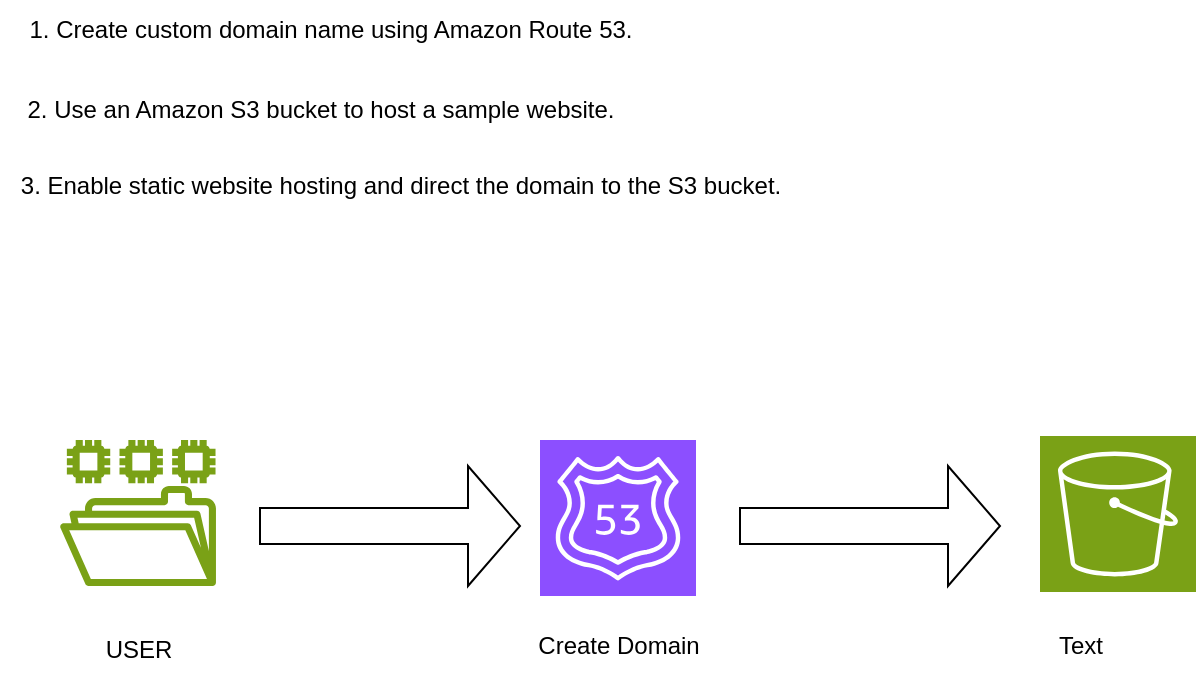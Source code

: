 <mxfile version="26.0.6">
  <diagram id="Ht1M8jgEwFfnCIfOTk4-" name="Page-1">
    <mxGraphModel dx="1194" dy="797" grid="1" gridSize="10" guides="1" tooltips="1" connect="1" arrows="1" fold="1" page="1" pageScale="1" pageWidth="1169" pageHeight="827" math="0" shadow="0">
      <root>
        <mxCell id="0" />
        <mxCell id="1" parent="0" />
        <mxCell id="olrYj88cwJ_9nCFVh95I-1" value="" style="sketch=0;outlineConnect=0;fontColor=#232F3E;gradientColor=none;fillColor=#7AA116;strokeColor=none;dashed=0;verticalLabelPosition=bottom;verticalAlign=top;align=center;html=1;fontSize=12;fontStyle=0;aspect=fixed;pointerEvents=1;shape=mxgraph.aws4.file_system;" vertex="1" parent="1">
          <mxGeometry x="220" y="440" width="78" height="73" as="geometry" />
        </mxCell>
        <mxCell id="olrYj88cwJ_9nCFVh95I-2" value="" style="sketch=0;points=[[0,0,0],[0.25,0,0],[0.5,0,0],[0.75,0,0],[1,0,0],[0,1,0],[0.25,1,0],[0.5,1,0],[0.75,1,0],[1,1,0],[0,0.25,0],[0,0.5,0],[0,0.75,0],[1,0.25,0],[1,0.5,0],[1,0.75,0]];outlineConnect=0;fontColor=#232F3E;fillColor=#8C4FFF;strokeColor=#ffffff;dashed=0;verticalLabelPosition=bottom;verticalAlign=top;align=center;html=1;fontSize=12;fontStyle=0;aspect=fixed;shape=mxgraph.aws4.resourceIcon;resIcon=mxgraph.aws4.route_53;" vertex="1" parent="1">
          <mxGeometry x="460" y="440" width="78" height="78" as="geometry" />
        </mxCell>
        <mxCell id="olrYj88cwJ_9nCFVh95I-3" value="" style="sketch=0;points=[[0,0,0],[0.25,0,0],[0.5,0,0],[0.75,0,0],[1,0,0],[0,1,0],[0.25,1,0],[0.5,1,0],[0.75,1,0],[1,1,0],[0,0.25,0],[0,0.5,0],[0,0.75,0],[1,0.25,0],[1,0.5,0],[1,0.75,0]];outlineConnect=0;fontColor=#232F3E;fillColor=#7AA116;strokeColor=#ffffff;dashed=0;verticalLabelPosition=bottom;verticalAlign=top;align=center;html=1;fontSize=12;fontStyle=0;aspect=fixed;shape=mxgraph.aws4.resourceIcon;resIcon=mxgraph.aws4.s3;" vertex="1" parent="1">
          <mxGeometry x="710" y="438" width="78" height="78" as="geometry" />
        </mxCell>
        <mxCell id="olrYj88cwJ_9nCFVh95I-4" value="" style="shape=singleArrow;whiteSpace=wrap;html=1;" vertex="1" parent="1">
          <mxGeometry x="320" y="453" width="130" height="60" as="geometry" />
        </mxCell>
        <mxCell id="olrYj88cwJ_9nCFVh95I-5" value="" style="shape=singleArrow;whiteSpace=wrap;html=1;" vertex="1" parent="1">
          <mxGeometry x="560" y="453" width="130" height="60" as="geometry" />
        </mxCell>
        <mxCell id="olrYj88cwJ_9nCFVh95I-6" value="USER" style="text;html=1;align=center;verticalAlign=middle;resizable=0;points=[];autosize=1;strokeColor=none;fillColor=none;" vertex="1" parent="1">
          <mxGeometry x="229" y="530" width="60" height="30" as="geometry" />
        </mxCell>
        <mxCell id="olrYj88cwJ_9nCFVh95I-7" value="Create Domain" style="text;html=1;align=center;verticalAlign=middle;resizable=0;points=[];autosize=1;strokeColor=none;fillColor=none;" vertex="1" parent="1">
          <mxGeometry x="449" y="528" width="100" height="30" as="geometry" />
        </mxCell>
        <mxCell id="olrYj88cwJ_9nCFVh95I-8" value="Text" style="text;html=1;align=center;verticalAlign=middle;resizable=0;points=[];autosize=1;strokeColor=none;fillColor=none;" vertex="1" parent="1">
          <mxGeometry x="705" y="528" width="50" height="30" as="geometry" />
        </mxCell>
        <mxCell id="olrYj88cwJ_9nCFVh95I-9" value="1. Create custom domain name using Amazon Route 53." style="text;html=1;align=center;verticalAlign=middle;resizable=0;points=[];autosize=1;strokeColor=none;fillColor=none;" vertex="1" parent="1">
          <mxGeometry x="190" y="220" width="330" height="30" as="geometry" />
        </mxCell>
        <mxCell id="olrYj88cwJ_9nCFVh95I-10" value="2. Use an Amazon S3 bucket to host a sample website." style="text;html=1;align=center;verticalAlign=middle;resizable=0;points=[];autosize=1;strokeColor=none;fillColor=none;" vertex="1" parent="1">
          <mxGeometry x="190" y="260" width="320" height="30" as="geometry" />
        </mxCell>
        <mxCell id="olrYj88cwJ_9nCFVh95I-11" value="3. Enable static website hosting and direct the domain to the S3 bucket." style="text;html=1;align=center;verticalAlign=middle;resizable=0;points=[];autosize=1;strokeColor=none;fillColor=none;" vertex="1" parent="1">
          <mxGeometry x="190" y="298" width="400" height="30" as="geometry" />
        </mxCell>
      </root>
    </mxGraphModel>
  </diagram>
</mxfile>
